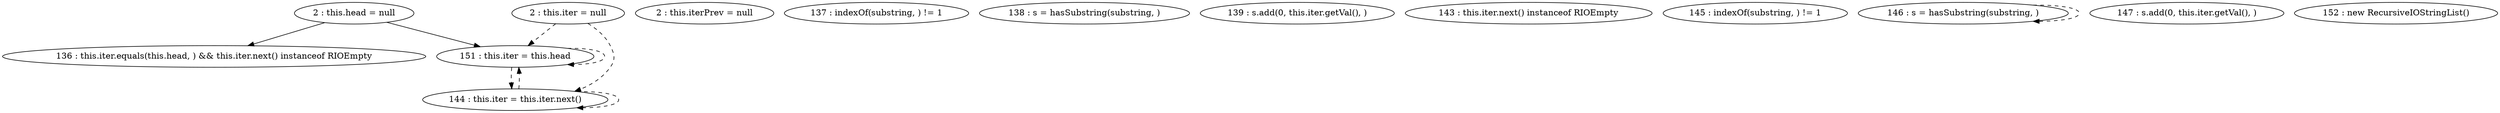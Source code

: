 digraph G {
"2 : this.head = null"
"2 : this.head = null" -> "151 : this.iter = this.head"
"2 : this.head = null" -> "136 : this.iter.equals(this.head, ) && this.iter.next() instanceof RIOEmpty"
"2 : this.iter = null"
"2 : this.iter = null" -> "144 : this.iter = this.iter.next()" [style=dashed]
"2 : this.iter = null" -> "151 : this.iter = this.head" [style=dashed]
"2 : this.iterPrev = null"
"136 : this.iter.equals(this.head, ) && this.iter.next() instanceof RIOEmpty"
"137 : indexOf(substring, ) != 1"
"138 : s = hasSubstring(substring, )"
"139 : s.add(0, this.iter.getVal(), )"
"143 : this.iter.next() instanceof RIOEmpty"
"144 : this.iter = this.iter.next()"
"144 : this.iter = this.iter.next()" -> "144 : this.iter = this.iter.next()" [style=dashed]
"144 : this.iter = this.iter.next()" -> "151 : this.iter = this.head" [style=dashed]
"145 : indexOf(substring, ) != 1"
"146 : s = hasSubstring(substring, )"
"146 : s = hasSubstring(substring, )" -> "146 : s = hasSubstring(substring, )" [style=dashed]
"147 : s.add(0, this.iter.getVal(), )"
"151 : this.iter = this.head"
"151 : this.iter = this.head" -> "144 : this.iter = this.iter.next()" [style=dashed]
"151 : this.iter = this.head" -> "151 : this.iter = this.head" [style=dashed]
"152 : new RecursiveIOStringList()"
}
